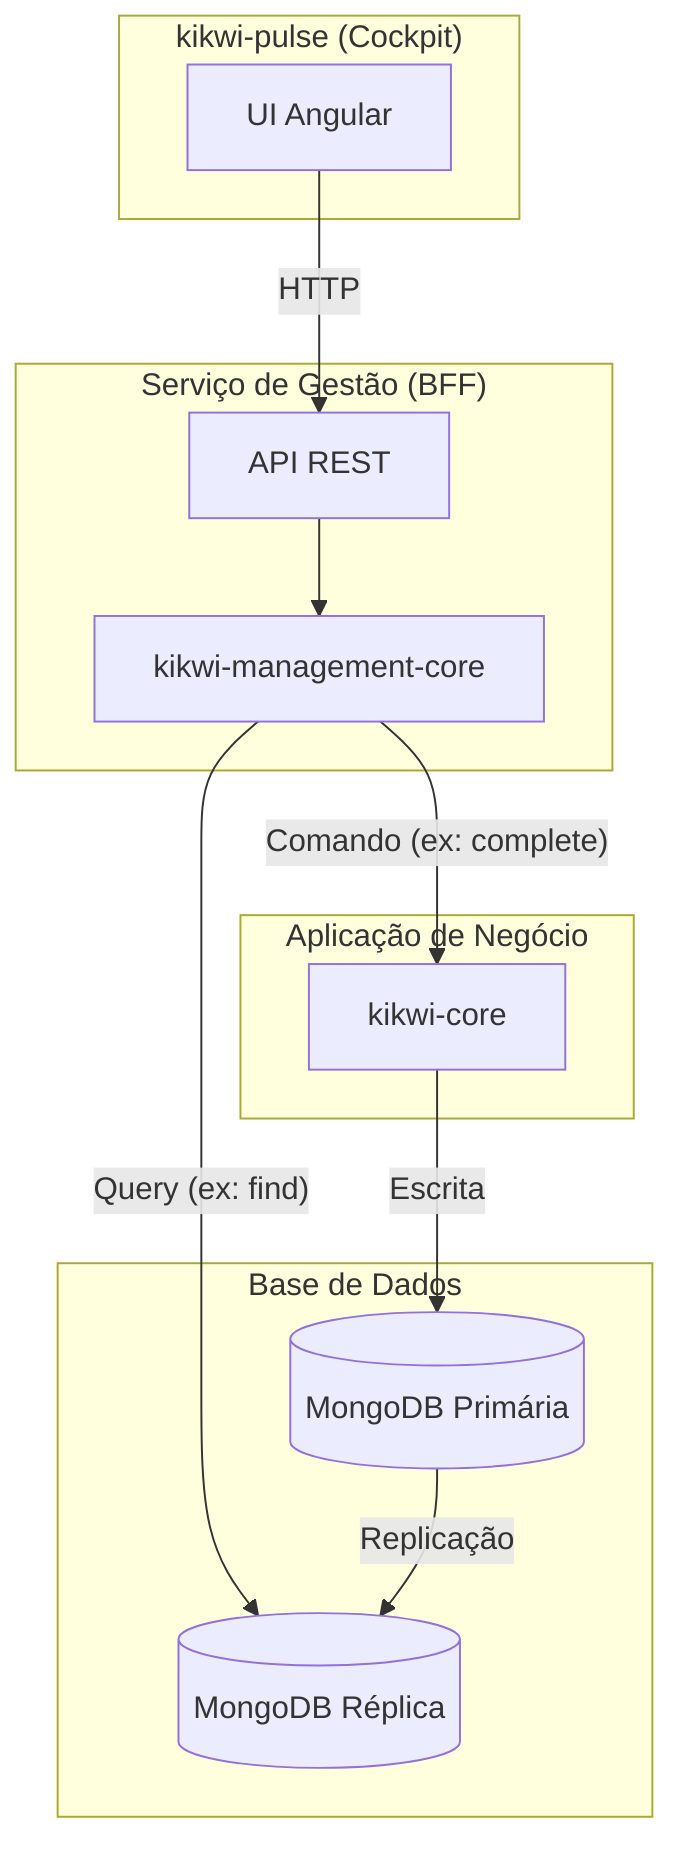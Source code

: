 graph TD
    subgraph "kikwi-pulse (Cockpit)"
        UI[UI Angular]
    end

    subgraph "Serviço de Gestão (BFF)"
        BFF[API REST]
        MgmtCore[kikwi-management-core]
    end

    subgraph "Aplicação de Negócio"
        Engine[kikwi-core]
    end

    subgraph "Base de Dados"
        DB_Primary[(MongoDB Primária)]
        DB_Replica[(MongoDB Réplica)]
    end

    UI -- HTTP --> BFF

    BFF --> MgmtCore

    MgmtCore -- Comando (ex: complete) --> Engine
MgmtCore -- Query (ex: find) --> DB_Replica

Engine -- Escrita --> DB_Primary

DB_Primary -- Replicação --> DB_Replica